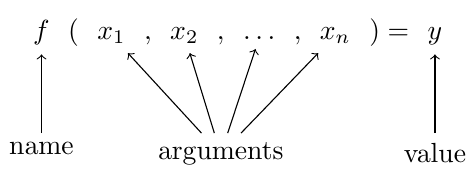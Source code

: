 \documentclass[tikz]{standalone}
\usetikzlibrary{matrix,positioning}
\begin{document}
\begin{tikzpicture}
    \matrix (m) at (0,0) [matrix of math nodes] {
        f & ( & x_1 & , &  x_2 & , & \ldots & , & x_n & ) = & y\\
    };
    \node (name) [below=of m-1-1] {name};
    \node (arg) [below=of m-1-6] {arguments};
    \node (val) [below=of m-1-11] {value};

    \foreach \Source/\Target in {%
        name/1,
        arg/3,
        arg/5,
        arg/7,
        arg/9,
        val/11}
        \draw[->] (\Source) to (m-1-\Target);
\end{tikzpicture}
\end{document}
